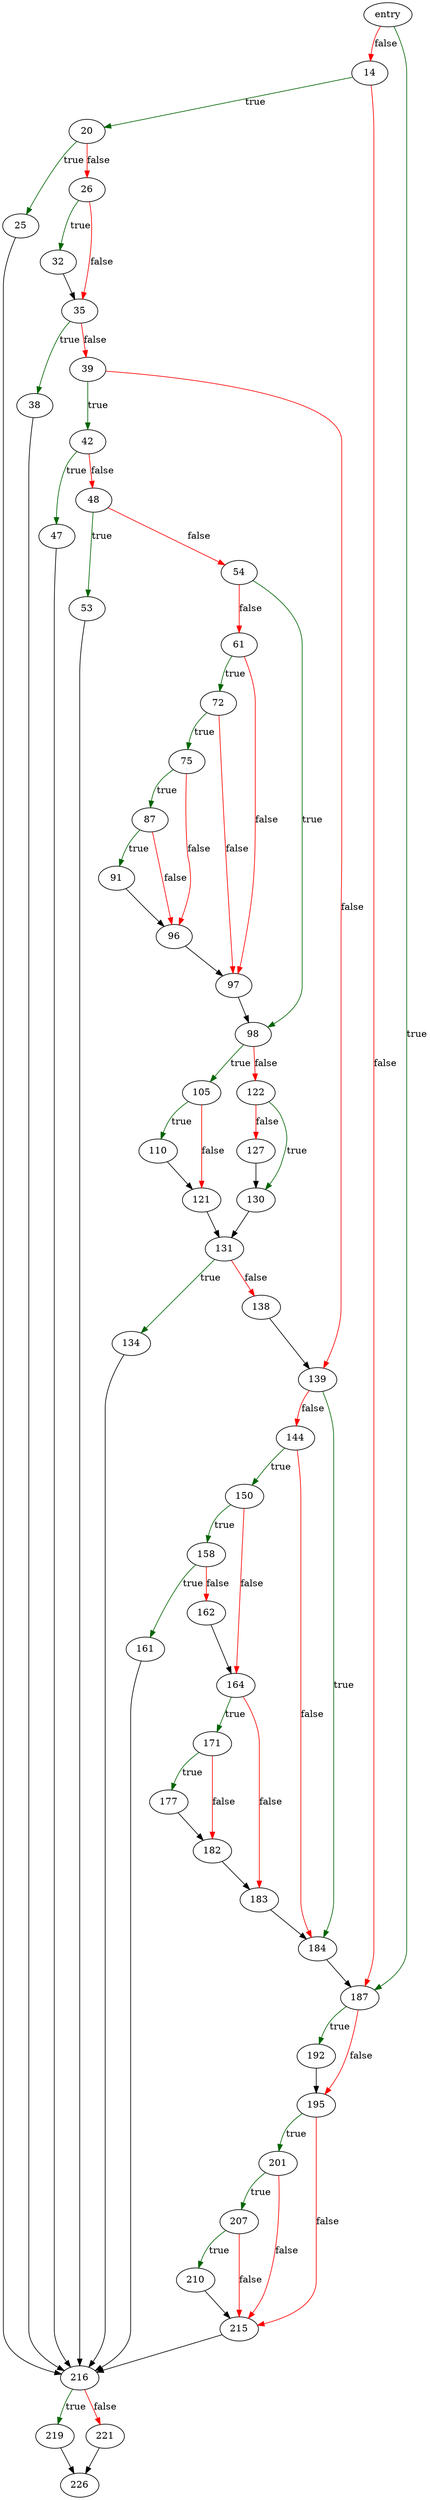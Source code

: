 digraph "sqlite3PagerSharedLock" {
	// Node definitions.
	1 [label=entry];
	14;
	20;
	25;
	26;
	32;
	35;
	38;
	39;
	42;
	47;
	48;
	53;
	54;
	61;
	72;
	75;
	87;
	91;
	96;
	97;
	98;
	105;
	110;
	121;
	122;
	127;
	130;
	131;
	134;
	138;
	139;
	144;
	150;
	158;
	161;
	162;
	164;
	171;
	177;
	182;
	183;
	184;
	187;
	192;
	195;
	201;
	207;
	210;
	215;
	216;
	219;
	221;
	226;

	// Edge definitions.
	1 -> 14 [
		color=red
		label=false
	];
	1 -> 187 [
		color=darkgreen
		label=true
	];
	14 -> 20 [
		color=darkgreen
		label=true
	];
	14 -> 187 [
		color=red
		label=false
	];
	20 -> 25 [
		color=darkgreen
		label=true
	];
	20 -> 26 [
		color=red
		label=false
	];
	25 -> 216;
	26 -> 32 [
		color=darkgreen
		label=true
	];
	26 -> 35 [
		color=red
		label=false
	];
	32 -> 35;
	35 -> 38 [
		color=darkgreen
		label=true
	];
	35 -> 39 [
		color=red
		label=false
	];
	38 -> 216;
	39 -> 42 [
		color=darkgreen
		label=true
	];
	39 -> 139 [
		color=red
		label=false
	];
	42 -> 47 [
		color=darkgreen
		label=true
	];
	42 -> 48 [
		color=red
		label=false
	];
	47 -> 216;
	48 -> 53 [
		color=darkgreen
		label=true
	];
	48 -> 54 [
		color=red
		label=false
	];
	53 -> 216;
	54 -> 61 [
		color=red
		label=false
	];
	54 -> 98 [
		color=darkgreen
		label=true
	];
	61 -> 72 [
		color=darkgreen
		label=true
	];
	61 -> 97 [
		color=red
		label=false
	];
	72 -> 75 [
		color=darkgreen
		label=true
	];
	72 -> 97 [
		color=red
		label=false
	];
	75 -> 87 [
		color=darkgreen
		label=true
	];
	75 -> 96 [
		color=red
		label=false
	];
	87 -> 91 [
		color=darkgreen
		label=true
	];
	87 -> 96 [
		color=red
		label=false
	];
	91 -> 96;
	96 -> 97;
	97 -> 98;
	98 -> 105 [
		color=darkgreen
		label=true
	];
	98 -> 122 [
		color=red
		label=false
	];
	105 -> 110 [
		color=darkgreen
		label=true
	];
	105 -> 121 [
		color=red
		label=false
	];
	110 -> 121;
	121 -> 131;
	122 -> 127 [
		color=red
		label=false
	];
	122 -> 130 [
		color=darkgreen
		label=true
	];
	127 -> 130;
	130 -> 131;
	131 -> 134 [
		color=darkgreen
		label=true
	];
	131 -> 138 [
		color=red
		label=false
	];
	134 -> 216;
	138 -> 139;
	139 -> 144 [
		color=red
		label=false
	];
	139 -> 184 [
		color=darkgreen
		label=true
	];
	144 -> 150 [
		color=darkgreen
		label=true
	];
	144 -> 184 [
		color=red
		label=false
	];
	150 -> 158 [
		color=darkgreen
		label=true
	];
	150 -> 164 [
		color=red
		label=false
	];
	158 -> 161 [
		color=darkgreen
		label=true
	];
	158 -> 162 [
		color=red
		label=false
	];
	161 -> 216;
	162 -> 164;
	164 -> 171 [
		color=darkgreen
		label=true
	];
	164 -> 183 [
		color=red
		label=false
	];
	171 -> 177 [
		color=darkgreen
		label=true
	];
	171 -> 182 [
		color=red
		label=false
	];
	177 -> 182;
	182 -> 183;
	183 -> 184;
	184 -> 187;
	187 -> 192 [
		color=darkgreen
		label=true
	];
	187 -> 195 [
		color=red
		label=false
	];
	192 -> 195;
	195 -> 201 [
		color=darkgreen
		label=true
	];
	195 -> 215 [
		color=red
		label=false
	];
	201 -> 207 [
		color=darkgreen
		label=true
	];
	201 -> 215 [
		color=red
		label=false
	];
	207 -> 210 [
		color=darkgreen
		label=true
	];
	207 -> 215 [
		color=red
		label=false
	];
	210 -> 215;
	215 -> 216;
	216 -> 219 [
		color=darkgreen
		label=true
	];
	216 -> 221 [
		color=red
		label=false
	];
	219 -> 226;
	221 -> 226;
}